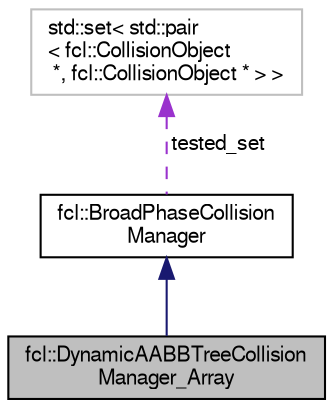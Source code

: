 digraph "fcl::DynamicAABBTreeCollisionManager_Array"
{
  edge [fontname="FreeSans",fontsize="10",labelfontname="FreeSans",labelfontsize="10"];
  node [fontname="FreeSans",fontsize="10",shape=record];
  Node1 [label="fcl::DynamicAABBTreeCollision\lManager_Array",height=0.2,width=0.4,color="black", fillcolor="grey75", style="filled" fontcolor="black"];
  Node2 -> Node1 [dir="back",color="midnightblue",fontsize="10",style="solid",fontname="FreeSans"];
  Node2 [label="fcl::BroadPhaseCollision\lManager",height=0.2,width=0.4,color="black", fillcolor="white", style="filled",URL="$a00006.html",tooltip="Base class for broad phase collision. It helps to accelerate the collision/distance between N objects..."];
  Node3 -> Node2 [dir="back",color="darkorchid3",fontsize="10",style="dashed",label=" tested_set" ,fontname="FreeSans"];
  Node3 [label="std::set\< std::pair\l\< fcl::CollisionObject\l *, fcl::CollisionObject * \> \>",height=0.2,width=0.4,color="grey75", fillcolor="white", style="filled"];
}
